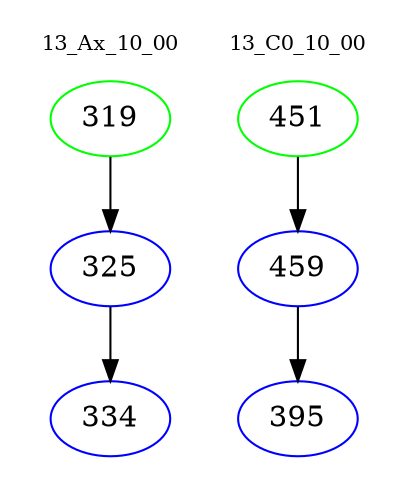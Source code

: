 digraph{
subgraph cluster_0 {
color = white
label = "13_Ax_10_00";
fontsize=10;
T0_319 [label="319", color="green"]
T0_319 -> T0_325 [color="black"]
T0_325 [label="325", color="blue"]
T0_325 -> T0_334 [color="black"]
T0_334 [label="334", color="blue"]
}
subgraph cluster_1 {
color = white
label = "13_C0_10_00";
fontsize=10;
T1_451 [label="451", color="green"]
T1_451 -> T1_459 [color="black"]
T1_459 [label="459", color="blue"]
T1_459 -> T1_395 [color="black"]
T1_395 [label="395", color="blue"]
}
}
